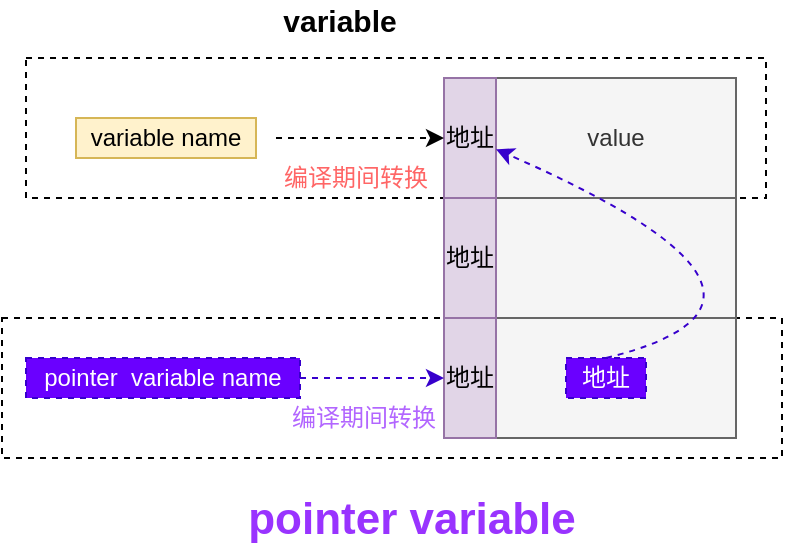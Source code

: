 <mxfile version="14.6.13" type="device"><diagram id="7LReCT7KiS63t4snVCmg" name="第 1 页"><mxGraphModel dx="946" dy="725" grid="1" gridSize="10" guides="1" tooltips="1" connect="1" arrows="1" fold="1" page="1" pageScale="1" pageWidth="827" pageHeight="1169" math="0" shadow="0"><root><mxCell id="0"/><mxCell id="1" parent="0"/><mxCell id="NSYDA4Zz_CXc6YQMyDG9-28" value="" style="rounded=0;whiteSpace=wrap;html=1;dashed=1;" vertex="1" parent="1"><mxGeometry x="60" y="379" width="390" height="70" as="geometry"/></mxCell><mxCell id="NSYDA4Zz_CXc6YQMyDG9-29" value="" style="rounded=0;whiteSpace=wrap;html=1;dashed=1;" vertex="1" parent="1"><mxGeometry x="72" y="249" width="370" height="70" as="geometry"/></mxCell><mxCell id="NSYDA4Zz_CXc6YQMyDG9-30" value="value" style="rounded=0;whiteSpace=wrap;html=1;fillColor=#f5f5f5;strokeColor=#666666;fontColor=#333333;" vertex="1" parent="1"><mxGeometry x="307" y="259" width="120" height="60" as="geometry"/></mxCell><mxCell id="NSYDA4Zz_CXc6YQMyDG9-31" value="" style="rounded=0;whiteSpace=wrap;html=1;fillColor=#f5f5f5;strokeColor=#666666;fontColor=#333333;" vertex="1" parent="1"><mxGeometry x="307" y="319" width="120" height="60" as="geometry"/></mxCell><mxCell id="NSYDA4Zz_CXc6YQMyDG9-32" value="" style="rounded=0;whiteSpace=wrap;html=1;fillColor=#f5f5f5;strokeColor=#666666;fontColor=#333333;" vertex="1" parent="1"><mxGeometry x="307" y="379" width="120" height="60" as="geometry"/></mxCell><mxCell id="NSYDA4Zz_CXc6YQMyDG9-33" value="variable name" style="text;html=1;strokeColor=#d6b656;fillColor=#fff2cc;align=center;verticalAlign=middle;whiteSpace=wrap;rounded=0;" vertex="1" parent="1"><mxGeometry x="97" y="279" width="90" height="20" as="geometry"/></mxCell><mxCell id="NSYDA4Zz_CXc6YQMyDG9-34" value="地址" style="rounded=0;whiteSpace=wrap;html=1;fillColor=#e1d5e7;strokeColor=#9673a6;" vertex="1" parent="1"><mxGeometry x="281" y="259" width="26" height="60" as="geometry"/></mxCell><mxCell id="NSYDA4Zz_CXc6YQMyDG9-35" value="&lt;span&gt;地址&lt;/span&gt;" style="rounded=0;whiteSpace=wrap;html=1;fillColor=#e1d5e7;strokeColor=#9673a6;" vertex="1" parent="1"><mxGeometry x="281" y="319" width="26" height="60" as="geometry"/></mxCell><mxCell id="NSYDA4Zz_CXc6YQMyDG9-36" value="&lt;span&gt;地址&lt;/span&gt;" style="rounded=0;whiteSpace=wrap;html=1;fillColor=#e1d5e7;strokeColor=#9673a6;" vertex="1" parent="1"><mxGeometry x="281" y="379" width="26" height="60" as="geometry"/></mxCell><mxCell id="NSYDA4Zz_CXc6YQMyDG9-37" value="&lt;font color=&quot;#ff6666&quot;&gt;编译期间转换&lt;/font&gt;" style="text;html=1;strokeColor=none;fillColor=none;align=center;verticalAlign=middle;whiteSpace=wrap;rounded=0;" vertex="1" parent="1"><mxGeometry x="197" y="299" width="80" height="20" as="geometry"/></mxCell><mxCell id="NSYDA4Zz_CXc6YQMyDG9-38" value="" style="endArrow=classic;html=1;dashed=1;entryX=0;entryY=0.5;entryDx=0;entryDy=0;" edge="1" parent="1" target="NSYDA4Zz_CXc6YQMyDG9-34"><mxGeometry width="50" height="50" relative="1" as="geometry"><mxPoint x="197" y="289" as="sourcePoint"/><mxPoint x="247" y="249" as="targetPoint"/></mxGeometry></mxCell><mxCell id="NSYDA4Zz_CXc6YQMyDG9-39" value="&lt;font size=&quot;1&quot;&gt;&lt;b style=&quot;font-size: 15px&quot;&gt;variable&lt;/b&gt;&lt;/font&gt;" style="text;html=1;strokeColor=none;fillColor=none;align=center;verticalAlign=middle;whiteSpace=wrap;rounded=0;dashed=1;" vertex="1" parent="1"><mxGeometry x="209" y="220" width="40" height="20" as="geometry"/></mxCell><mxCell id="NSYDA4Zz_CXc6YQMyDG9-40" value="pointer&amp;nbsp; variable name" style="text;html=1;strokeColor=#3700CC;fillColor=#6a00ff;align=center;verticalAlign=middle;whiteSpace=wrap;rounded=0;dashed=1;fontColor=#ffffff;" vertex="1" parent="1"><mxGeometry x="72" y="399" width="137" height="20" as="geometry"/></mxCell><mxCell id="NSYDA4Zz_CXc6YQMyDG9-41" value="" style="endArrow=classic;html=1;entryX=0;entryY=0.5;entryDx=0;entryDy=0;exitX=1;exitY=0.5;exitDx=0;exitDy=0;dashed=1;fillColor=#6a00ff;strokeColor=#3700CC;" edge="1" parent="1" source="NSYDA4Zz_CXc6YQMyDG9-40" target="NSYDA4Zz_CXc6YQMyDG9-36"><mxGeometry width="50" height="50" relative="1" as="geometry"><mxPoint x="220" y="430" as="sourcePoint"/><mxPoint x="270" y="380" as="targetPoint"/></mxGeometry></mxCell><mxCell id="NSYDA4Zz_CXc6YQMyDG9-42" value="&lt;font color=&quot;#b266ff&quot;&gt;编译期间转换&lt;/font&gt;" style="text;html=1;strokeColor=none;fillColor=none;align=center;verticalAlign=middle;whiteSpace=wrap;rounded=0;" vertex="1" parent="1"><mxGeometry x="201" y="419" width="80" height="20" as="geometry"/></mxCell><mxCell id="NSYDA4Zz_CXc6YQMyDG9-43" value="&lt;font style=&quot;font-size: 22px&quot; color=&quot;#9933ff&quot;&gt;&lt;b&gt;pointer variable&lt;/b&gt;&lt;/font&gt;" style="text;html=1;strokeColor=none;fillColor=none;align=center;verticalAlign=middle;whiteSpace=wrap;rounded=0;dashed=1;" vertex="1" parent="1"><mxGeometry x="160" y="470" width="210" height="20" as="geometry"/></mxCell><mxCell id="NSYDA4Zz_CXc6YQMyDG9-44" value="" style="curved=1;endArrow=classic;html=1;dashed=1;exitX=0.5;exitY=0;exitDx=0;exitDy=0;fillColor=#6a00ff;strokeColor=#3700CC;" edge="1" parent="1" source="NSYDA4Zz_CXc6YQMyDG9-45" target="NSYDA4Zz_CXc6YQMyDG9-34"><mxGeometry width="50" height="50" relative="1" as="geometry"><mxPoint x="480" y="420" as="sourcePoint"/><mxPoint x="530" y="370" as="targetPoint"/><Array as="points"><mxPoint x="480" y="370"/></Array></mxGeometry></mxCell><mxCell id="NSYDA4Zz_CXc6YQMyDG9-45" value="地址" style="text;html=1;strokeColor=#3700CC;fillColor=#6a00ff;align=center;verticalAlign=middle;whiteSpace=wrap;rounded=0;dashed=1;fontColor=#ffffff;" vertex="1" parent="1"><mxGeometry x="342" y="399" width="40" height="20" as="geometry"/></mxCell></root></mxGraphModel></diagram></mxfile>